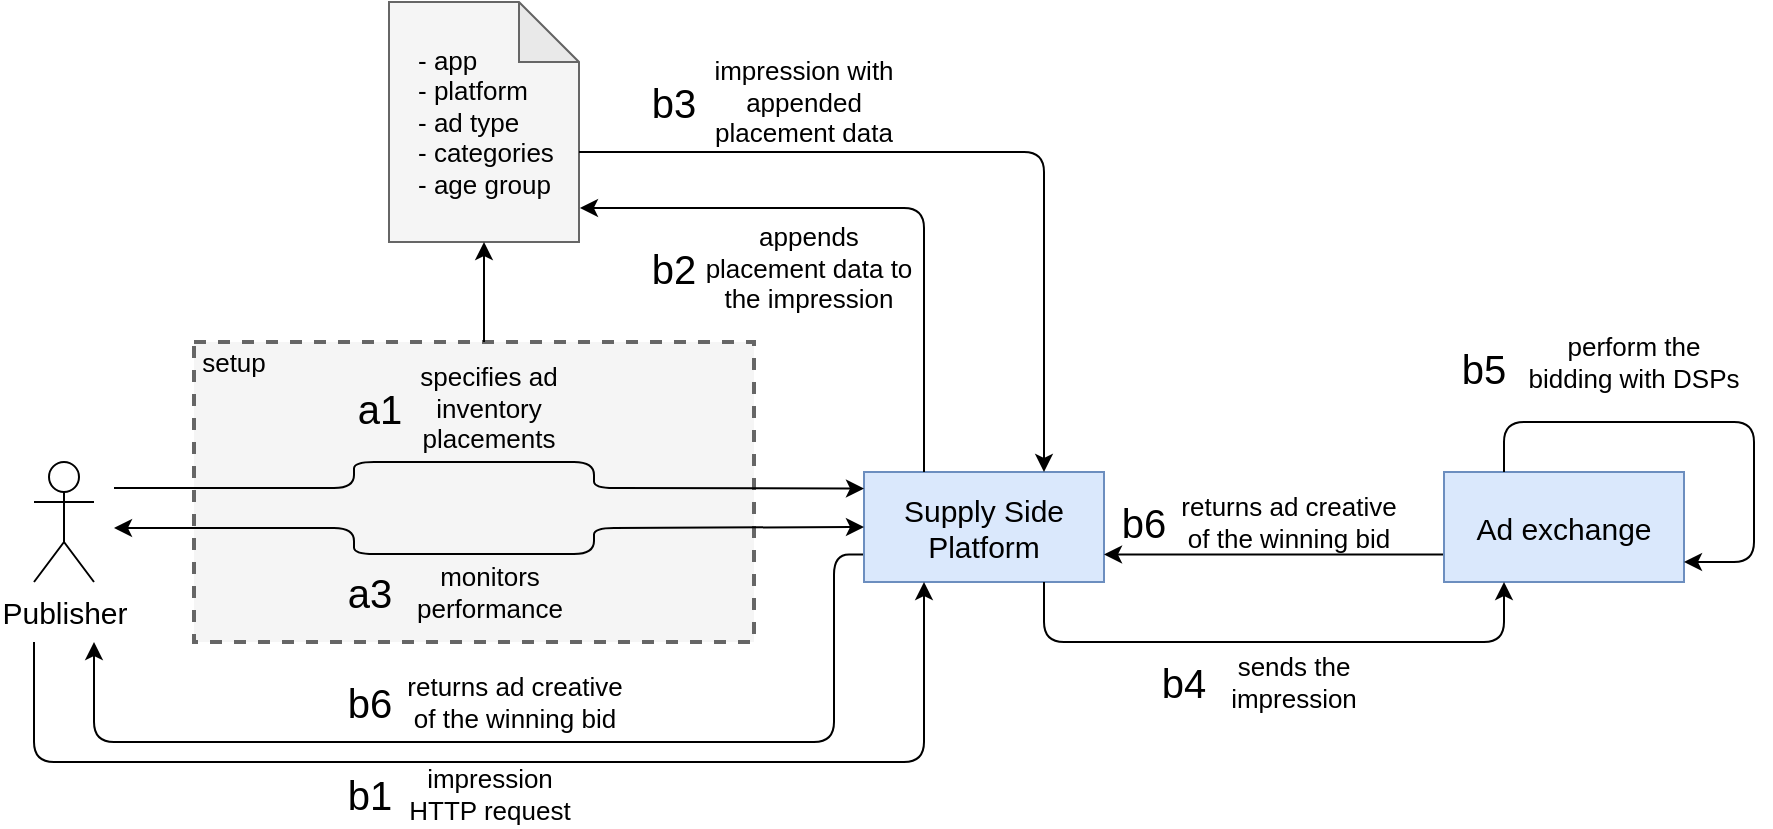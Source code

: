 <mxfile version="14.2.4" type="device"><diagram id="vXQhg-T_CLliMxHtiakp" name="Page-1"><mxGraphModel dx="1773" dy="1703" grid="1" gridSize="10" guides="1" tooltips="1" connect="1" arrows="1" fold="1" page="1" pageScale="1" pageWidth="827" pageHeight="1169" math="0" shadow="0"><root><mxCell id="0"/><mxCell id="1" parent="0"/><mxCell id="pynI5MF2pMVliH7LAOMz-1" value="Publisher" style="shape=umlActor;verticalLabelPosition=bottom;verticalAlign=top;html=1;outlineConnect=0;" vertex="1" parent="1"><mxGeometry x="92.5" y="180" width="30" height="60" as="geometry"/></mxCell><mxCell id="pynI5MF2pMVliH7LAOMz-4" value="" style="rounded=0;whiteSpace=wrap;html=1;fontSize=20;dashed=1;strokeWidth=2;fontColor=#333333;fillColor=#f5f5f5;strokeColor=#666666;" vertex="1" parent="1"><mxGeometry x="-20" y="110" width="280" height="150" as="geometry"/></mxCell><mxCell id="pynI5MF2pMVliH7LAOMz-5" value="Publisher" style="shape=umlActor;verticalLabelPosition=bottom;verticalAlign=top;html=1;outlineConnect=0;fontSize=15;" vertex="1" parent="1"><mxGeometry x="-100" y="170" width="30" height="60" as="geometry"/></mxCell><mxCell id="pynI5MF2pMVliH7LAOMz-54" style="edgeStyle=orthogonalEdgeStyle;rounded=1;orthogonalLoop=1;jettySize=auto;html=1;exitX=0;exitY=0.75;exitDx=0;exitDy=0;" edge="1" parent="1" source="pynI5MF2pMVliH7LAOMz-7"><mxGeometry relative="1" as="geometry"><mxPoint x="-70" y="260" as="targetPoint"/><Array as="points"><mxPoint x="300" y="216"/><mxPoint x="300" y="310"/><mxPoint x="-70" y="310"/></Array></mxGeometry></mxCell><mxCell id="pynI5MF2pMVliH7LAOMz-7" value="Supply Side Platform" style="rounded=0;whiteSpace=wrap;html=1;fillColor=#dae8fc;strokeColor=#6c8ebf;fontSize=15;" vertex="1" parent="1"><mxGeometry x="315" y="175" width="120" height="55" as="geometry"/></mxCell><mxCell id="pynI5MF2pMVliH7LAOMz-53" style="edgeStyle=orthogonalEdgeStyle;rounded=0;orthogonalLoop=1;jettySize=auto;html=1;exitX=0;exitY=0.75;exitDx=0;exitDy=0;entryX=1;entryY=0.75;entryDx=0;entryDy=0;" edge="1" parent="1" source="pynI5MF2pMVliH7LAOMz-10" target="pynI5MF2pMVliH7LAOMz-7"><mxGeometry relative="1" as="geometry"/></mxCell><mxCell id="pynI5MF2pMVliH7LAOMz-10" value="Ad exchange" style="rounded=0;whiteSpace=wrap;html=1;fillColor=#dae8fc;strokeColor=#6c8ebf;fontSize=15;" vertex="1" parent="1"><mxGeometry x="605" y="175" width="120" height="55" as="geometry"/></mxCell><mxCell id="pynI5MF2pMVliH7LAOMz-11" value="specifies ad inventory placements" style="text;html=1;strokeColor=none;fillColor=none;align=center;verticalAlign=middle;whiteSpace=wrap;rounded=0;fontSize=13;" vertex="1" parent="1"><mxGeometry x="70" y="132.5" width="115" height="20" as="geometry"/></mxCell><mxCell id="pynI5MF2pMVliH7LAOMz-12" value="" style="endArrow=classic;html=1;entryX=0;entryY=0.15;entryDx=0;entryDy=0;entryPerimeter=0;" edge="1" parent="1" target="pynI5MF2pMVliH7LAOMz-7"><mxGeometry width="50" height="50" relative="1" as="geometry"><mxPoint x="-60" y="183" as="sourcePoint"/><mxPoint x="430" y="340" as="targetPoint"/><Array as="points"><mxPoint x="60" y="183"/><mxPoint x="60" y="170"/><mxPoint x="180" y="170"/><mxPoint x="180" y="183"/></Array></mxGeometry></mxCell><mxCell id="pynI5MF2pMVliH7LAOMz-13" value="a1" style="text;html=1;strokeColor=none;fillColor=none;align=center;verticalAlign=middle;whiteSpace=wrap;rounded=0;fontSize=20;" vertex="1" parent="1"><mxGeometry x="57.5" y="130" width="30" height="25" as="geometry"/></mxCell><mxCell id="pynI5MF2pMVliH7LAOMz-16" value="" style="shape=note;whiteSpace=wrap;html=1;backgroundOutline=1;darkOpacity=0.05;fontSize=12;fillColor=#f5f5f5;strokeColor=#666666;fontColor=#333333;align=left;" vertex="1" parent="1"><mxGeometry x="77.5" y="-60" width="95" height="120" as="geometry"/></mxCell><mxCell id="pynI5MF2pMVliH7LAOMz-17" value="- app&lt;br style=&quot;font-size: 13px&quot;&gt;- platform&lt;br style=&quot;font-size: 13px&quot;&gt;- ad type&lt;br style=&quot;font-size: 13px&quot;&gt;- categories&lt;br style=&quot;font-size: 13px&quot;&gt;- age group" style="text;html=1;align=left;verticalAlign=middle;resizable=0;points=[];autosize=1;fontSize=13;" vertex="1" parent="1"><mxGeometry x="90" y="-45" width="80" height="90" as="geometry"/></mxCell><mxCell id="pynI5MF2pMVliH7LAOMz-18" value="" style="endArrow=classic;startArrow=classic;html=1;fontSize=12;entryX=0;entryY=0.5;entryDx=0;entryDy=0;" edge="1" parent="1" target="pynI5MF2pMVliH7LAOMz-7"><mxGeometry width="50" height="50" relative="1" as="geometry"><mxPoint x="-60" y="203" as="sourcePoint"/><mxPoint x="440" y="180" as="targetPoint"/><Array as="points"><mxPoint x="60" y="203"/><mxPoint x="60" y="216"/><mxPoint x="180" y="216"/><mxPoint x="180" y="203"/></Array></mxGeometry></mxCell><mxCell id="pynI5MF2pMVliH7LAOMz-19" value="&lt;div style=&quot;font-size: 13px&quot;&gt;&lt;/div&gt;monitors performance" style="text;html=1;strokeColor=none;fillColor=none;align=center;verticalAlign=middle;whiteSpace=wrap;rounded=0;fontSize=13;" vertex="1" parent="1"><mxGeometry x="82.5" y="220" width="90" height="30" as="geometry"/></mxCell><mxCell id="pynI5MF2pMVliH7LAOMz-20" value="a3" style="text;html=1;strokeColor=none;fillColor=none;align=center;verticalAlign=middle;whiteSpace=wrap;rounded=0;fontSize=20;" vertex="1" parent="1"><mxGeometry x="47.5" y="225" width="40" height="20" as="geometry"/></mxCell><mxCell id="pynI5MF2pMVliH7LAOMz-23" value="b2" style="text;html=1;strokeColor=none;fillColor=none;align=center;verticalAlign=middle;whiteSpace=wrap;rounded=0;fontSize=20;" vertex="1" parent="1"><mxGeometry x="200" y="62.5" width="40" height="20" as="geometry"/></mxCell><mxCell id="pynI5MF2pMVliH7LAOMz-24" value="" style="endArrow=none;startArrow=classic;html=1;fontSize=20;exitX=1.005;exitY=0.858;exitDx=0;exitDy=0;exitPerimeter=0;entryX=0.25;entryY=0;entryDx=0;entryDy=0;endFill=0;" edge="1" parent="1" source="pynI5MF2pMVliH7LAOMz-16" target="pynI5MF2pMVliH7LAOMz-7"><mxGeometry width="50" height="50" relative="1" as="geometry"><mxPoint x="300" y="210" as="sourcePoint"/><mxPoint x="350" y="160" as="targetPoint"/><Array as="points"><mxPoint x="345" y="43"/></Array></mxGeometry></mxCell><mxCell id="pynI5MF2pMVliH7LAOMz-28" value="setup" style="text;html=1;strokeColor=none;fillColor=none;align=center;verticalAlign=middle;whiteSpace=wrap;rounded=0;fontSize=13;" vertex="1" parent="1"><mxGeometry x="-20" y="110.0" width="40" height="20" as="geometry"/></mxCell><mxCell id="pynI5MF2pMVliH7LAOMz-29" value="appends placement data to the impression" style="text;html=1;strokeColor=none;fillColor=none;align=center;verticalAlign=middle;whiteSpace=wrap;rounded=0;dashed=1;fontSize=13;" vertex="1" parent="1"><mxGeometry x="230" y="60" width="115" height="25" as="geometry"/></mxCell><mxCell id="pynI5MF2pMVliH7LAOMz-33" value="" style="endArrow=classic;html=1;fontSize=12;exitX=0;exitY=0;exitDx=95;exitDy=75;exitPerimeter=0;entryX=0.75;entryY=0;entryDx=0;entryDy=0;" edge="1" parent="1" source="pynI5MF2pMVliH7LAOMz-16" target="pynI5MF2pMVliH7LAOMz-7"><mxGeometry width="50" height="50" relative="1" as="geometry"><mxPoint x="440" y="180" as="sourcePoint"/><mxPoint x="449" y="172" as="targetPoint"/><Array as="points"><mxPoint x="405" y="15"/></Array></mxGeometry></mxCell><mxCell id="pynI5MF2pMVliH7LAOMz-34" value="b3" style="text;html=1;strokeColor=none;fillColor=none;align=center;verticalAlign=middle;whiteSpace=wrap;rounded=0;fontSize=20;" vertex="1" parent="1"><mxGeometry x="200" y="-20" width="40" height="20" as="geometry"/></mxCell><mxCell id="pynI5MF2pMVliH7LAOMz-35" value="impression with appended placement data" style="text;html=1;strokeColor=none;fillColor=none;align=center;verticalAlign=middle;whiteSpace=wrap;rounded=0;dashed=1;fontSize=13;" vertex="1" parent="1"><mxGeometry x="230" y="-20" width="110" height="20" as="geometry"/></mxCell><mxCell id="pynI5MF2pMVliH7LAOMz-36" style="edgeStyle=orthogonalEdgeStyle;rounded=1;orthogonalLoop=1;jettySize=auto;html=1;exitX=0.25;exitY=0;exitDx=0;exitDy=0;endArrow=classic;endFill=1;fontSize=12;" edge="1" parent="1" source="pynI5MF2pMVliH7LAOMz-10"><mxGeometry relative="1" as="geometry"><Array as="points"><mxPoint x="635" y="150"/><mxPoint x="760" y="150"/><mxPoint x="760" y="220"/><mxPoint x="725" y="220"/></Array><mxPoint x="725" y="220" as="targetPoint"/></mxGeometry></mxCell><mxCell id="pynI5MF2pMVliH7LAOMz-37" value="b5" style="text;html=1;strokeColor=none;fillColor=none;align=center;verticalAlign=middle;whiteSpace=wrap;rounded=0;fontSize=20;" vertex="1" parent="1"><mxGeometry x="605" y="112.5" width="40" height="20" as="geometry"/></mxCell><mxCell id="pynI5MF2pMVliH7LAOMz-38" value="perform the bidding with DSPs" style="text;html=1;strokeColor=none;fillColor=none;align=center;verticalAlign=middle;whiteSpace=wrap;rounded=0;dashed=1;fontSize=13;" vertex="1" parent="1"><mxGeometry x="645" y="110" width="110" height="20" as="geometry"/></mxCell><mxCell id="pynI5MF2pMVliH7LAOMz-39" value="b6" style="text;html=1;strokeColor=none;fillColor=none;align=center;verticalAlign=middle;whiteSpace=wrap;rounded=0;fontSize=20;" vertex="1" parent="1"><mxGeometry x="435" y="190" width="40" height="20" as="geometry"/></mxCell><mxCell id="pynI5MF2pMVliH7LAOMz-40" value="returns ad creative of the winning bid" style="text;html=1;strokeColor=none;fillColor=none;align=center;verticalAlign=middle;whiteSpace=wrap;rounded=0;dashed=1;fontSize=13;" vertex="1" parent="1"><mxGeometry x="470" y="190" width="115" height="20" as="geometry"/></mxCell><mxCell id="pynI5MF2pMVliH7LAOMz-41" value="" style="endArrow=classic;html=1;fontSize=12;entryX=0.5;entryY=1;entryDx=0;entryDy=0;entryPerimeter=0;" edge="1" parent="1" target="pynI5MF2pMVliH7LAOMz-16"><mxGeometry width="50" height="50" relative="1" as="geometry"><mxPoint x="125" y="110" as="sourcePoint"/><mxPoint x="54" y="72" as="targetPoint"/></mxGeometry></mxCell><mxCell id="pynI5MF2pMVliH7LAOMz-46" value="" style="endArrow=classic;html=1;fontSize=12;exitX=0.75;exitY=1;exitDx=0;exitDy=0;entryX=0.25;entryY=1;entryDx=0;entryDy=0;" edge="1" parent="1" source="pynI5MF2pMVliH7LAOMz-7" target="pynI5MF2pMVliH7LAOMz-10"><mxGeometry width="50" height="50" relative="1" as="geometry"><mxPoint x="345" y="80" as="sourcePoint"/><mxPoint x="585" y="250" as="targetPoint"/><Array as="points"><mxPoint x="405" y="260"/><mxPoint x="635" y="260"/></Array></mxGeometry></mxCell><mxCell id="pynI5MF2pMVliH7LAOMz-47" value="b4" style="text;html=1;strokeColor=none;fillColor=none;align=center;verticalAlign=middle;whiteSpace=wrap;rounded=0;fontSize=20;" vertex="1" parent="1"><mxGeometry x="455" y="270" width="40" height="20" as="geometry"/></mxCell><mxCell id="pynI5MF2pMVliH7LAOMz-48" value="sends the impression" style="text;html=1;strokeColor=none;fillColor=none;align=center;verticalAlign=middle;whiteSpace=wrap;rounded=0;dashed=1;fontSize=13;" vertex="1" parent="1"><mxGeometry x="490" y="270" width="80" height="20" as="geometry"/></mxCell><mxCell id="pynI5MF2pMVliH7LAOMz-50" value="" style="endArrow=classic;html=1;entryX=0.25;entryY=1;entryDx=0;entryDy=0;" edge="1" parent="1" target="pynI5MF2pMVliH7LAOMz-7"><mxGeometry width="50" height="50" relative="1" as="geometry"><mxPoint x="-100" y="260" as="sourcePoint"/><mxPoint x="430" y="240" as="targetPoint"/><Array as="points"><mxPoint x="-100" y="320"/><mxPoint x="345" y="320"/></Array></mxGeometry></mxCell><mxCell id="pynI5MF2pMVliH7LAOMz-51" value="b1" style="text;html=1;strokeColor=none;fillColor=none;align=center;verticalAlign=middle;whiteSpace=wrap;rounded=0;fontSize=20;" vertex="1" parent="1"><mxGeometry x="47.5" y="326.25" width="40" height="20" as="geometry"/></mxCell><mxCell id="pynI5MF2pMVliH7LAOMz-52" value="impression HTTP request" style="text;html=1;strokeColor=none;fillColor=none;align=center;verticalAlign=middle;whiteSpace=wrap;rounded=0;dashed=1;fontSize=13;" vertex="1" parent="1"><mxGeometry x="77.5" y="320" width="100" height="32.5" as="geometry"/></mxCell><mxCell id="pynI5MF2pMVliH7LAOMz-55" value="b6" style="text;html=1;strokeColor=none;fillColor=none;align=center;verticalAlign=middle;whiteSpace=wrap;rounded=0;fontSize=20;" vertex="1" parent="1"><mxGeometry x="47.5" y="280" width="40" height="20" as="geometry"/></mxCell><mxCell id="pynI5MF2pMVliH7LAOMz-56" value="returns ad creative of the winning bid" style="text;html=1;strokeColor=none;fillColor=none;align=center;verticalAlign=middle;whiteSpace=wrap;rounded=0;dashed=1;fontSize=13;" vertex="1" parent="1"><mxGeometry x="82.5" y="280" width="115" height="20" as="geometry"/></mxCell></root></mxGraphModel></diagram></mxfile>